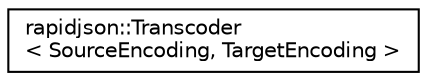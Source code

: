 digraph "Graphical Class Hierarchy"
{
 // INTERACTIVE_SVG=YES
 // LATEX_PDF_SIZE
  edge [fontname="Helvetica",fontsize="10",labelfontname="Helvetica",labelfontsize="10"];
  node [fontname="Helvetica",fontsize="10",shape=record];
  rankdir="LR";
  Node0 [label="rapidjson::Transcoder\l\< SourceEncoding, TargetEncoding \>",height=0.2,width=0.4,color="black", fillcolor="white", style="filled",URL="$structrapidjson_1_1_transcoder.html",tooltip="Encoding conversion."];
}

